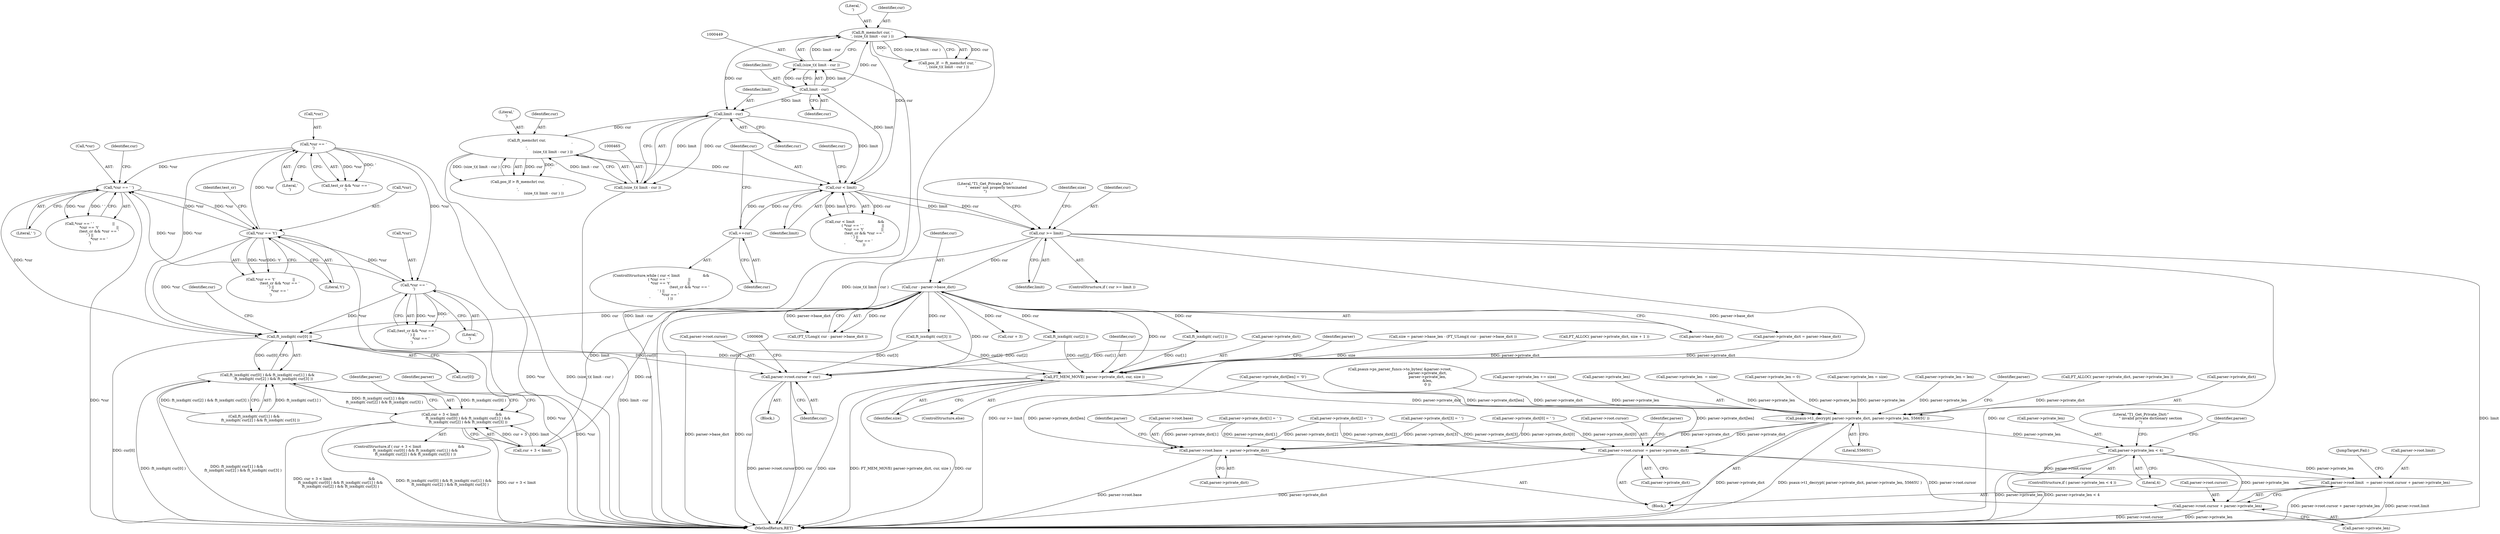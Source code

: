 digraph "0_savannah_e3058617f384cb6709f3878f753fa17aca9e3a30@array" {
"1000578" [label="(Call,ft_isxdigit( cur[0] ))"];
"1000487" [label="(Call,*cur == '\r')"];
"1000480" [label="(Call,*cur == '\t')"];
"1000475" [label="(Call,*cur == ' ')"];
"1000491" [label="(Call,*cur == '\n')"];
"1000517" [label="(Call,cur - parser->base_dict)"];
"1000498" [label="(Call,cur >= limit)"];
"1000471" [label="(Call,cur < limit)"];
"1000495" [label="(Call,++cur)"];
"1000445" [label="(Call,ft_memchr( cur, '\n', (size_t)( limit - cur ) ))"];
"1000450" [label="(Call,limit - cur)"];
"1000448" [label="(Call,(size_t)( limit - cur ))"];
"1000461" [label="(Call,ft_memchr( cur,\n                                             '\r',\n                                             (size_t)( limit - cur ) ))"];
"1000466" [label="(Call,limit - cur)"];
"1000464" [label="(Call,(size_t)( limit - cur ))"];
"1000577" [label="(Call,ft_isxdigit( cur[0] ) && ft_isxdigit( cur[1] ) &&\n           ft_isxdigit( cur[2] ) && ft_isxdigit( cur[3] ))"];
"1000571" [label="(Call,cur + 3 < limit                                &&\n           ft_isxdigit( cur[0] ) && ft_isxdigit( cur[1] ) &&\n           ft_isxdigit( cur[2] ) && ft_isxdigit( cur[3] ))"];
"1000598" [label="(Call,parser->root.cursor = cur)"];
"1000634" [label="(Call,FT_MEM_MOVE( parser->private_dict, cur, size ))"];
"1000640" [label="(Call,psaux->t1_decrypt( parser->private_dict, parser->private_len, 55665U ))"];
"1000649" [label="(Call,parser->private_len < 4)"];
"1000708" [label="(Call,parser->root.limit  = parser->root.cursor + parser->private_len)"];
"1000714" [label="(Call,parser->root.cursor + parser->private_len)"];
"1000690" [label="(Call,parser->root.base   = parser->private_dict)"];
"1000699" [label="(Call,parser->root.cursor = parser->private_dict)"];
"1000641" [label="(Call,parser->private_dict)"];
"1000484" [label="(Call,(test_cr && *cur == '\r' ) ||\n                *cur == '\n')"];
"1000500" [label="(Identifier,limit)"];
"1000640" [label="(Call,psaux->t1_decrypt( parser->private_dict, parser->private_len, 55665U ))"];
"1000607" [label="(Call,psaux->ps_parser_funcs->to_bytes( &parser->root,\n                                                parser->private_dict,\n                                                parser->private_len,\n                                                &len,\n                                                0 ))"];
"1000468" [label="(Identifier,cur)"];
"1000452" [label="(Identifier,cur)"];
"1000705" [label="(Call,parser->private_dict)"];
"1000570" [label="(ControlStructure,if ( cur + 3 < limit                                &&\n           ft_isxdigit( cur[0] ) && ft_isxdigit( cur[1] ) &&\n           ft_isxdigit( cur[2] ) && ft_isxdigit( cur[3] ) ))"];
"1000708" [label="(Call,parser->root.limit  = parser->root.cursor + parser->private_len)"];
"1000462" [label="(Identifier,cur)"];
"1000472" [label="(Identifier,cur)"];
"1000572" [label="(Call,cur + 3 < limit)"];
"1000447" [label="(Literal,'\n')"];
"1000497" [label="(ControlStructure,if ( cur >= limit ))"];
"1000266" [label="(Call,parser->private_len += size)"];
"1000478" [label="(Literal,' ')"];
"1000571" [label="(Call,cur + 3 < limit                                &&\n           ft_isxdigit( cur[0] ) && ft_isxdigit( cur[1] ) &&\n           ft_isxdigit( cur[2] ) && ft_isxdigit( cur[3] ))"];
"1000471" [label="(Call,cur < limit)"];
"1000638" [label="(Identifier,cur)"];
"1000486" [label="(Identifier,test_cr)"];
"1000720" [label="(Call,parser->private_len)"];
"1000644" [label="(Call,parser->private_len)"];
"1000690" [label="(Call,parser->root.base   = parser->private_dict)"];
"1000488" [label="(Call,*cur)"];
"1000696" [label="(Call,parser->private_dict)"];
"1000700" [label="(Call,parser->root.cursor)"];
"1000519" [label="(Call,parser->base_dict)"];
"1000477" [label="(Identifier,cur)"];
"1000515" [label="(Call,(FT_ULong)( cur - parser->base_dict ))"];
"1000579" [label="(Call,cur[0])"];
"1000578" [label="(Call,ft_isxdigit( cur[0] ))"];
"1000141" [label="(Block,)"];
"1000555" [label="(Call,parser->private_len  = size)"];
"1000510" [label="(Identifier,size)"];
"1000445" [label="(Call,ft_memchr( cur, '\n', (size_t)( limit - cur ) ))"];
"1000699" [label="(Call,parser->root.cursor = parser->private_dict)"];
"1000669" [label="(Call,parser->private_dict[1] = ' ')"];
"1000491" [label="(Call,*cur == '\n')"];
"1000650" [label="(Call,parser->private_len)"];
"1000469" [label="(ControlStructure,while ( cur < limit                    &&\n              ( *cur == ' '                ||\n                *cur == '\t'               ||\n                (test_cr && *cur == '\r' ) ||\n                *cur == '\n'               ) ))"];
"1000475" [label="(Call,*cur == ' ')"];
"1000229" [label="(Call,parser->private_len = 0)"];
"1000711" [label="(Identifier,parser)"];
"1000683" [label="(Call,parser->private_dict[3] = ' ')"];
"1000470" [label="(Call,cur < limit                    &&\n              ( *cur == ' '                ||\n                *cur == '\t'               ||\n                (test_cr && *cur == '\r' ) ||\n                *cur == '\n'               ))"];
"1000450" [label="(Call,limit - cur)"];
"1000473" [label="(Identifier,limit)"];
"1000639" [label="(Identifier,size)"];
"1000582" [label="(Call,ft_isxdigit( cur[1] ) &&\n           ft_isxdigit( cur[2] ) && ft_isxdigit( cur[3] ))"];
"1000633" [label="(ControlStructure,else)"];
"1000463" [label="(Literal,'\r')"];
"1000662" [label="(Call,parser->private_dict[0] = ' ')"];
"1000474" [label="(Call,*cur == ' '                ||\n                *cur == '\t'               ||\n                (test_cr && *cur == '\r' ) ||\n                *cur == '\n')"];
"1000727" [label="(MethodReturn,RET)"];
"1000536" [label="(Call,parser->private_len = size)"];
"1000459" [label="(Call,pos_lf > ft_memchr( cur,\n                                             '\r',\n                                             (size_t)( limit - cur ) ))"];
"1000499" [label="(Identifier,cur)"];
"1000503" [label="(Literal,\"T1_Get_Private_Dict:\"\n                   \" `eexec' not properly terminated\n\")"];
"1000723" [label="(JumpTarget,Fail:)"];
"1000635" [label="(Call,parser->private_dict)"];
"1000483" [label="(Literal,'\t')"];
"1000656" [label="(Literal,\"T1_Get_Private_Dict:\"\n                 \" invalid private dictionary section\n\")"];
"1000583" [label="(Call,ft_isxdigit( cur[1] ))"];
"1000588" [label="(Call,ft_isxdigit( cur[2] ))"];
"1000443" [label="(Call,pos_lf  = ft_memchr( cur, '\n', (size_t)( limit - cur ) ))"];
"1000634" [label="(Call,FT_MEM_MOVE( parser->private_dict, cur, size ))"];
"1000621" [label="(Call,parser->private_len = len)"];
"1000466" [label="(Call,limit - cur)"];
"1000598" [label="(Call,parser->root.cursor = cur)"];
"1000464" [label="(Call,(size_t)( limit - cur ))"];
"1000691" [label="(Call,parser->root.base)"];
"1000577" [label="(Call,ft_isxdigit( cur[0] ) && ft_isxdigit( cur[1] ) &&\n           ft_isxdigit( cur[2] ) && ft_isxdigit( cur[3] ))"];
"1000496" [label="(Identifier,cur)"];
"1000715" [label="(Call,parser->root.cursor)"];
"1000494" [label="(Literal,'\n')"];
"1000498" [label="(Call,cur >= limit)"];
"1000495" [label="(Call,++cur)"];
"1000601" [label="(Identifier,parser)"];
"1000626" [label="(Call,parser->private_dict[len] = '\0')"];
"1000648" [label="(ControlStructure,if ( parser->private_len < 4 ))"];
"1000665" [label="(Identifier,parser)"];
"1000492" [label="(Call,*cur)"];
"1000479" [label="(Call,*cur == '\t'               ||\n                (test_cr && *cur == '\r' ) ||\n                *cur == '\n')"];
"1000642" [label="(Identifier,parser)"];
"1000604" [label="(Identifier,cur)"];
"1000509" [label="(Call,size = parser->base_len - (FT_ULong)( cur - parser->base_dict ))"];
"1000585" [label="(Identifier,cur)"];
"1000653" [label="(Literal,4)"];
"1000487" [label="(Call,*cur == '\r')"];
"1000548" [label="(Call,parser->private_dict = parser->base_dict)"];
"1000451" [label="(Identifier,limit)"];
"1000476" [label="(Call,*cur)"];
"1000490" [label="(Literal,'\r')"];
"1000446" [label="(Identifier,cur)"];
"1000480" [label="(Call,*cur == '\t')"];
"1000528" [label="(Call,FT_ALLOC( parser->private_dict, size + 1 ))"];
"1000467" [label="(Identifier,limit)"];
"1000636" [label="(Identifier,parser)"];
"1000596" [label="(Block,)"];
"1000517" [label="(Call,cur - parser->base_dict)"];
"1000647" [label="(Literal,55665U)"];
"1000651" [label="(Identifier,parser)"];
"1000485" [label="(Call,test_cr && *cur == '\r')"];
"1000221" [label="(Call,FT_ALLOC( parser->private_dict, parser->private_len ))"];
"1000573" [label="(Call,cur + 3)"];
"1000448" [label="(Call,(size_t)( limit - cur ))"];
"1000461" [label="(Call,ft_memchr( cur,\n                                             '\r',\n                                             (size_t)( limit - cur ) ))"];
"1000482" [label="(Identifier,cur)"];
"1000592" [label="(Call,ft_isxdigit( cur[3] ))"];
"1000599" [label="(Call,parser->root.cursor)"];
"1000676" [label="(Call,parser->private_dict[2] = ' ')"];
"1000702" [label="(Identifier,parser)"];
"1000714" [label="(Call,parser->root.cursor + parser->private_len)"];
"1000709" [label="(Call,parser->root.limit)"];
"1000481" [label="(Call,*cur)"];
"1000649" [label="(Call,parser->private_len < 4)"];
"1000518" [label="(Identifier,cur)"];
"1000578" -> "1000577"  [label="AST: "];
"1000578" -> "1000579"  [label="CFG: "];
"1000579" -> "1000578"  [label="AST: "];
"1000585" -> "1000578"  [label="CFG: "];
"1000577" -> "1000578"  [label="CFG: "];
"1000578" -> "1000727"  [label="DDG: cur[0]"];
"1000578" -> "1000577"  [label="DDG: cur[0]"];
"1000487" -> "1000578"  [label="DDG: *cur"];
"1000475" -> "1000578"  [label="DDG: *cur"];
"1000491" -> "1000578"  [label="DDG: *cur"];
"1000480" -> "1000578"  [label="DDG: *cur"];
"1000517" -> "1000578"  [label="DDG: cur"];
"1000578" -> "1000598"  [label="DDG: cur[0]"];
"1000578" -> "1000634"  [label="DDG: cur[0]"];
"1000487" -> "1000485"  [label="AST: "];
"1000487" -> "1000490"  [label="CFG: "];
"1000488" -> "1000487"  [label="AST: "];
"1000490" -> "1000487"  [label="AST: "];
"1000485" -> "1000487"  [label="CFG: "];
"1000487" -> "1000727"  [label="DDG: *cur"];
"1000487" -> "1000475"  [label="DDG: *cur"];
"1000487" -> "1000485"  [label="DDG: *cur"];
"1000487" -> "1000485"  [label="DDG: '\r'"];
"1000480" -> "1000487"  [label="DDG: *cur"];
"1000487" -> "1000491"  [label="DDG: *cur"];
"1000480" -> "1000479"  [label="AST: "];
"1000480" -> "1000483"  [label="CFG: "];
"1000481" -> "1000480"  [label="AST: "];
"1000483" -> "1000480"  [label="AST: "];
"1000486" -> "1000480"  [label="CFG: "];
"1000479" -> "1000480"  [label="CFG: "];
"1000480" -> "1000727"  [label="DDG: *cur"];
"1000480" -> "1000475"  [label="DDG: *cur"];
"1000480" -> "1000479"  [label="DDG: *cur"];
"1000480" -> "1000479"  [label="DDG: '\t'"];
"1000475" -> "1000480"  [label="DDG: *cur"];
"1000480" -> "1000491"  [label="DDG: *cur"];
"1000475" -> "1000474"  [label="AST: "];
"1000475" -> "1000478"  [label="CFG: "];
"1000476" -> "1000475"  [label="AST: "];
"1000478" -> "1000475"  [label="AST: "];
"1000482" -> "1000475"  [label="CFG: "];
"1000474" -> "1000475"  [label="CFG: "];
"1000475" -> "1000727"  [label="DDG: *cur"];
"1000475" -> "1000474"  [label="DDG: *cur"];
"1000475" -> "1000474"  [label="DDG: ' '"];
"1000491" -> "1000475"  [label="DDG: *cur"];
"1000491" -> "1000484"  [label="AST: "];
"1000491" -> "1000494"  [label="CFG: "];
"1000492" -> "1000491"  [label="AST: "];
"1000494" -> "1000491"  [label="AST: "];
"1000484" -> "1000491"  [label="CFG: "];
"1000491" -> "1000727"  [label="DDG: *cur"];
"1000491" -> "1000484"  [label="DDG: *cur"];
"1000491" -> "1000484"  [label="DDG: '\n'"];
"1000517" -> "1000515"  [label="AST: "];
"1000517" -> "1000519"  [label="CFG: "];
"1000518" -> "1000517"  [label="AST: "];
"1000519" -> "1000517"  [label="AST: "];
"1000515" -> "1000517"  [label="CFG: "];
"1000517" -> "1000727"  [label="DDG: parser->base_dict"];
"1000517" -> "1000727"  [label="DDG: cur"];
"1000517" -> "1000515"  [label="DDG: cur"];
"1000517" -> "1000515"  [label="DDG: parser->base_dict"];
"1000498" -> "1000517"  [label="DDG: cur"];
"1000517" -> "1000548"  [label="DDG: parser->base_dict"];
"1000517" -> "1000572"  [label="DDG: cur"];
"1000517" -> "1000573"  [label="DDG: cur"];
"1000517" -> "1000583"  [label="DDG: cur"];
"1000517" -> "1000588"  [label="DDG: cur"];
"1000517" -> "1000592"  [label="DDG: cur"];
"1000517" -> "1000598"  [label="DDG: cur"];
"1000517" -> "1000634"  [label="DDG: cur"];
"1000498" -> "1000497"  [label="AST: "];
"1000498" -> "1000500"  [label="CFG: "];
"1000499" -> "1000498"  [label="AST: "];
"1000500" -> "1000498"  [label="AST: "];
"1000503" -> "1000498"  [label="CFG: "];
"1000510" -> "1000498"  [label="CFG: "];
"1000498" -> "1000727"  [label="DDG: cur >= limit"];
"1000498" -> "1000727"  [label="DDG: cur"];
"1000498" -> "1000727"  [label="DDG: limit"];
"1000471" -> "1000498"  [label="DDG: cur"];
"1000471" -> "1000498"  [label="DDG: limit"];
"1000498" -> "1000572"  [label="DDG: limit"];
"1000471" -> "1000470"  [label="AST: "];
"1000471" -> "1000473"  [label="CFG: "];
"1000472" -> "1000471"  [label="AST: "];
"1000473" -> "1000471"  [label="AST: "];
"1000477" -> "1000471"  [label="CFG: "];
"1000470" -> "1000471"  [label="CFG: "];
"1000471" -> "1000470"  [label="DDG: cur"];
"1000471" -> "1000470"  [label="DDG: limit"];
"1000495" -> "1000471"  [label="DDG: cur"];
"1000445" -> "1000471"  [label="DDG: cur"];
"1000461" -> "1000471"  [label="DDG: cur"];
"1000466" -> "1000471"  [label="DDG: limit"];
"1000450" -> "1000471"  [label="DDG: limit"];
"1000471" -> "1000495"  [label="DDG: cur"];
"1000495" -> "1000469"  [label="AST: "];
"1000495" -> "1000496"  [label="CFG: "];
"1000496" -> "1000495"  [label="AST: "];
"1000472" -> "1000495"  [label="CFG: "];
"1000445" -> "1000443"  [label="AST: "];
"1000445" -> "1000448"  [label="CFG: "];
"1000446" -> "1000445"  [label="AST: "];
"1000447" -> "1000445"  [label="AST: "];
"1000448" -> "1000445"  [label="AST: "];
"1000443" -> "1000445"  [label="CFG: "];
"1000445" -> "1000727"  [label="DDG: (size_t)( limit - cur )"];
"1000445" -> "1000443"  [label="DDG: cur"];
"1000445" -> "1000443"  [label="DDG: '\n'"];
"1000445" -> "1000443"  [label="DDG: (size_t)( limit - cur )"];
"1000450" -> "1000445"  [label="DDG: cur"];
"1000448" -> "1000445"  [label="DDG: limit - cur"];
"1000445" -> "1000466"  [label="DDG: cur"];
"1000450" -> "1000448"  [label="AST: "];
"1000450" -> "1000452"  [label="CFG: "];
"1000451" -> "1000450"  [label="AST: "];
"1000452" -> "1000450"  [label="AST: "];
"1000448" -> "1000450"  [label="CFG: "];
"1000450" -> "1000448"  [label="DDG: limit"];
"1000450" -> "1000448"  [label="DDG: cur"];
"1000450" -> "1000466"  [label="DDG: limit"];
"1000449" -> "1000448"  [label="AST: "];
"1000448" -> "1000727"  [label="DDG: limit - cur"];
"1000461" -> "1000459"  [label="AST: "];
"1000461" -> "1000464"  [label="CFG: "];
"1000462" -> "1000461"  [label="AST: "];
"1000463" -> "1000461"  [label="AST: "];
"1000464" -> "1000461"  [label="AST: "];
"1000459" -> "1000461"  [label="CFG: "];
"1000461" -> "1000727"  [label="DDG: (size_t)( limit - cur )"];
"1000461" -> "1000459"  [label="DDG: cur"];
"1000461" -> "1000459"  [label="DDG: '\r'"];
"1000461" -> "1000459"  [label="DDG: (size_t)( limit - cur )"];
"1000466" -> "1000461"  [label="DDG: cur"];
"1000464" -> "1000461"  [label="DDG: limit - cur"];
"1000466" -> "1000464"  [label="AST: "];
"1000466" -> "1000468"  [label="CFG: "];
"1000467" -> "1000466"  [label="AST: "];
"1000468" -> "1000466"  [label="AST: "];
"1000464" -> "1000466"  [label="CFG: "];
"1000466" -> "1000464"  [label="DDG: limit"];
"1000466" -> "1000464"  [label="DDG: cur"];
"1000465" -> "1000464"  [label="AST: "];
"1000464" -> "1000727"  [label="DDG: limit - cur"];
"1000577" -> "1000571"  [label="AST: "];
"1000577" -> "1000582"  [label="CFG: "];
"1000582" -> "1000577"  [label="AST: "];
"1000571" -> "1000577"  [label="CFG: "];
"1000577" -> "1000727"  [label="DDG: ft_isxdigit( cur[0] )"];
"1000577" -> "1000727"  [label="DDG: ft_isxdigit( cur[1] ) &&\n           ft_isxdigit( cur[2] ) && ft_isxdigit( cur[3] )"];
"1000577" -> "1000571"  [label="DDG: ft_isxdigit( cur[0] )"];
"1000577" -> "1000571"  [label="DDG: ft_isxdigit( cur[1] ) &&\n           ft_isxdigit( cur[2] ) && ft_isxdigit( cur[3] )"];
"1000582" -> "1000577"  [label="DDG: ft_isxdigit( cur[1] )"];
"1000582" -> "1000577"  [label="DDG: ft_isxdigit( cur[2] ) && ft_isxdigit( cur[3] )"];
"1000571" -> "1000570"  [label="AST: "];
"1000571" -> "1000572"  [label="CFG: "];
"1000572" -> "1000571"  [label="AST: "];
"1000601" -> "1000571"  [label="CFG: "];
"1000636" -> "1000571"  [label="CFG: "];
"1000571" -> "1000727"  [label="DDG: cur + 3 < limit                                &&\n           ft_isxdigit( cur[0] ) && ft_isxdigit( cur[1] ) &&\n           ft_isxdigit( cur[2] ) && ft_isxdigit( cur[3] )"];
"1000571" -> "1000727"  [label="DDG: ft_isxdigit( cur[0] ) && ft_isxdigit( cur[1] ) &&\n           ft_isxdigit( cur[2] ) && ft_isxdigit( cur[3] )"];
"1000571" -> "1000727"  [label="DDG: cur + 3 < limit"];
"1000572" -> "1000571"  [label="DDG: cur + 3"];
"1000572" -> "1000571"  [label="DDG: limit"];
"1000598" -> "1000596"  [label="AST: "];
"1000598" -> "1000604"  [label="CFG: "];
"1000599" -> "1000598"  [label="AST: "];
"1000604" -> "1000598"  [label="AST: "];
"1000606" -> "1000598"  [label="CFG: "];
"1000598" -> "1000727"  [label="DDG: parser->root.cursor"];
"1000598" -> "1000727"  [label="DDG: cur"];
"1000588" -> "1000598"  [label="DDG: cur[2]"];
"1000583" -> "1000598"  [label="DDG: cur[1]"];
"1000592" -> "1000598"  [label="DDG: cur[3]"];
"1000634" -> "1000633"  [label="AST: "];
"1000634" -> "1000639"  [label="CFG: "];
"1000635" -> "1000634"  [label="AST: "];
"1000638" -> "1000634"  [label="AST: "];
"1000639" -> "1000634"  [label="AST: "];
"1000642" -> "1000634"  [label="CFG: "];
"1000634" -> "1000727"  [label="DDG: cur"];
"1000634" -> "1000727"  [label="DDG: size"];
"1000634" -> "1000727"  [label="DDG: FT_MEM_MOVE( parser->private_dict, cur, size )"];
"1000528" -> "1000634"  [label="DDG: parser->private_dict"];
"1000548" -> "1000634"  [label="DDG: parser->private_dict"];
"1000588" -> "1000634"  [label="DDG: cur[2]"];
"1000583" -> "1000634"  [label="DDG: cur[1]"];
"1000592" -> "1000634"  [label="DDG: cur[3]"];
"1000509" -> "1000634"  [label="DDG: size"];
"1000634" -> "1000640"  [label="DDG: parser->private_dict"];
"1000640" -> "1000141"  [label="AST: "];
"1000640" -> "1000647"  [label="CFG: "];
"1000641" -> "1000640"  [label="AST: "];
"1000644" -> "1000640"  [label="AST: "];
"1000647" -> "1000640"  [label="AST: "];
"1000651" -> "1000640"  [label="CFG: "];
"1000640" -> "1000727"  [label="DDG: parser->private_dict"];
"1000640" -> "1000727"  [label="DDG: psaux->t1_decrypt( parser->private_dict, parser->private_len, 55665U )"];
"1000626" -> "1000640"  [label="DDG: parser->private_dict[len]"];
"1000607" -> "1000640"  [label="DDG: parser->private_dict"];
"1000221" -> "1000640"  [label="DDG: parser->private_dict"];
"1000621" -> "1000640"  [label="DDG: parser->private_len"];
"1000266" -> "1000640"  [label="DDG: parser->private_len"];
"1000555" -> "1000640"  [label="DDG: parser->private_len"];
"1000229" -> "1000640"  [label="DDG: parser->private_len"];
"1000536" -> "1000640"  [label="DDG: parser->private_len"];
"1000640" -> "1000649"  [label="DDG: parser->private_len"];
"1000640" -> "1000690"  [label="DDG: parser->private_dict"];
"1000640" -> "1000699"  [label="DDG: parser->private_dict"];
"1000649" -> "1000648"  [label="AST: "];
"1000649" -> "1000653"  [label="CFG: "];
"1000650" -> "1000649"  [label="AST: "];
"1000653" -> "1000649"  [label="AST: "];
"1000656" -> "1000649"  [label="CFG: "];
"1000665" -> "1000649"  [label="CFG: "];
"1000649" -> "1000727"  [label="DDG: parser->private_len"];
"1000649" -> "1000727"  [label="DDG: parser->private_len < 4"];
"1000649" -> "1000708"  [label="DDG: parser->private_len"];
"1000649" -> "1000714"  [label="DDG: parser->private_len"];
"1000708" -> "1000141"  [label="AST: "];
"1000708" -> "1000714"  [label="CFG: "];
"1000709" -> "1000708"  [label="AST: "];
"1000714" -> "1000708"  [label="AST: "];
"1000723" -> "1000708"  [label="CFG: "];
"1000708" -> "1000727"  [label="DDG: parser->root.cursor + parser->private_len"];
"1000708" -> "1000727"  [label="DDG: parser->root.limit"];
"1000699" -> "1000708"  [label="DDG: parser->root.cursor"];
"1000714" -> "1000720"  [label="CFG: "];
"1000715" -> "1000714"  [label="AST: "];
"1000720" -> "1000714"  [label="AST: "];
"1000714" -> "1000727"  [label="DDG: parser->root.cursor"];
"1000714" -> "1000727"  [label="DDG: parser->private_len"];
"1000699" -> "1000714"  [label="DDG: parser->root.cursor"];
"1000690" -> "1000141"  [label="AST: "];
"1000690" -> "1000696"  [label="CFG: "];
"1000691" -> "1000690"  [label="AST: "];
"1000696" -> "1000690"  [label="AST: "];
"1000702" -> "1000690"  [label="CFG: "];
"1000690" -> "1000727"  [label="DDG: parser->root.base"];
"1000676" -> "1000690"  [label="DDG: parser->private_dict[2]"];
"1000626" -> "1000690"  [label="DDG: parser->private_dict[len]"];
"1000669" -> "1000690"  [label="DDG: parser->private_dict[1]"];
"1000683" -> "1000690"  [label="DDG: parser->private_dict[3]"];
"1000662" -> "1000690"  [label="DDG: parser->private_dict[0]"];
"1000699" -> "1000141"  [label="AST: "];
"1000699" -> "1000705"  [label="CFG: "];
"1000700" -> "1000699"  [label="AST: "];
"1000705" -> "1000699"  [label="AST: "];
"1000711" -> "1000699"  [label="CFG: "];
"1000699" -> "1000727"  [label="DDG: parser->private_dict"];
"1000676" -> "1000699"  [label="DDG: parser->private_dict[2]"];
"1000626" -> "1000699"  [label="DDG: parser->private_dict[len]"];
"1000669" -> "1000699"  [label="DDG: parser->private_dict[1]"];
"1000683" -> "1000699"  [label="DDG: parser->private_dict[3]"];
"1000662" -> "1000699"  [label="DDG: parser->private_dict[0]"];
}
